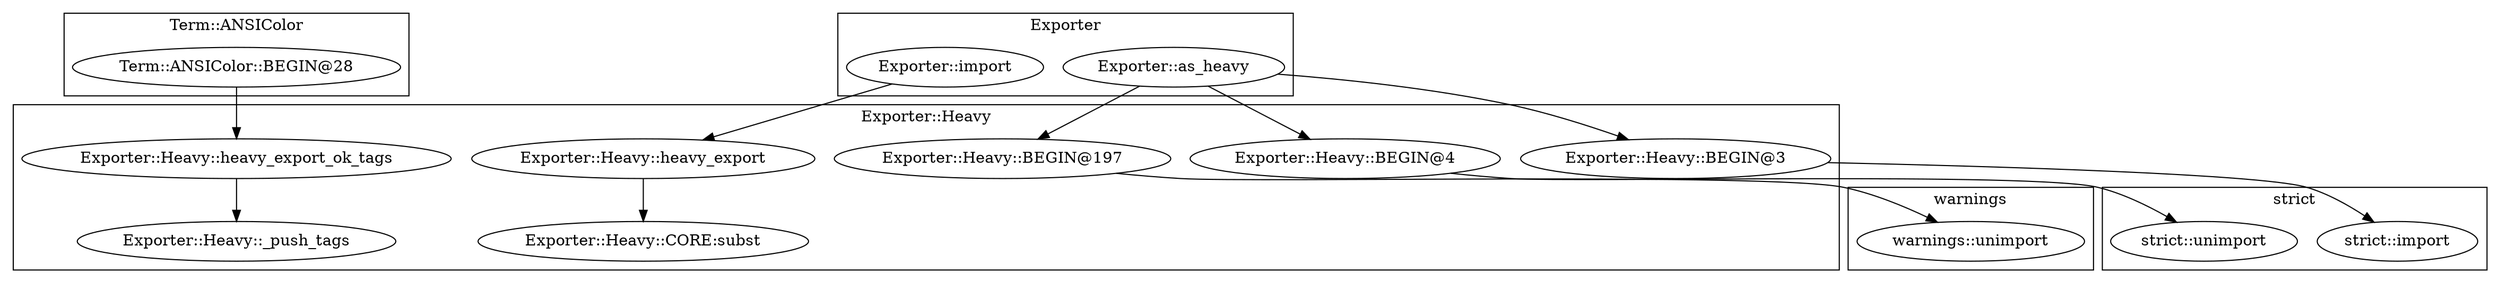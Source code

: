 digraph {
graph [overlap=false]
subgraph cluster_warnings {
	label="warnings";
	"warnings::unimport";
}
subgraph cluster_Term_ANSIColor {
	label="Term::ANSIColor";
	"Term::ANSIColor::BEGIN@28";
}
subgraph cluster_strict {
	label="strict";
	"strict::import";
	"strict::unimport";
}
subgraph cluster_Exporter_Heavy {
	label="Exporter::Heavy";
	"Exporter::Heavy::BEGIN@197";
	"Exporter::Heavy::_push_tags";
	"Exporter::Heavy::BEGIN@4";
	"Exporter::Heavy::CORE:subst";
	"Exporter::Heavy::heavy_export_ok_tags";
	"Exporter::Heavy::heavy_export";
	"Exporter::Heavy::BEGIN@3";
}
subgraph cluster_Exporter {
	label="Exporter";
	"Exporter::import";
	"Exporter::as_heavy";
}
"Exporter::Heavy::BEGIN@197" -> "warnings::unimport";
"Term::ANSIColor::BEGIN@28" -> "Exporter::Heavy::heavy_export_ok_tags";
"Exporter::Heavy::BEGIN@4" -> "strict::unimport";
"Exporter::Heavy::heavy_export_ok_tags" -> "Exporter::Heavy::_push_tags";
"Exporter::as_heavy" -> "Exporter::Heavy::BEGIN@4";
"Exporter::as_heavy" -> "Exporter::Heavy::BEGIN@197";
"Exporter::Heavy::heavy_export" -> "Exporter::Heavy::CORE:subst";
"Exporter::import" -> "Exporter::Heavy::heavy_export";
"Exporter::Heavy::BEGIN@3" -> "strict::import";
"Exporter::as_heavy" -> "Exporter::Heavy::BEGIN@3";
}
